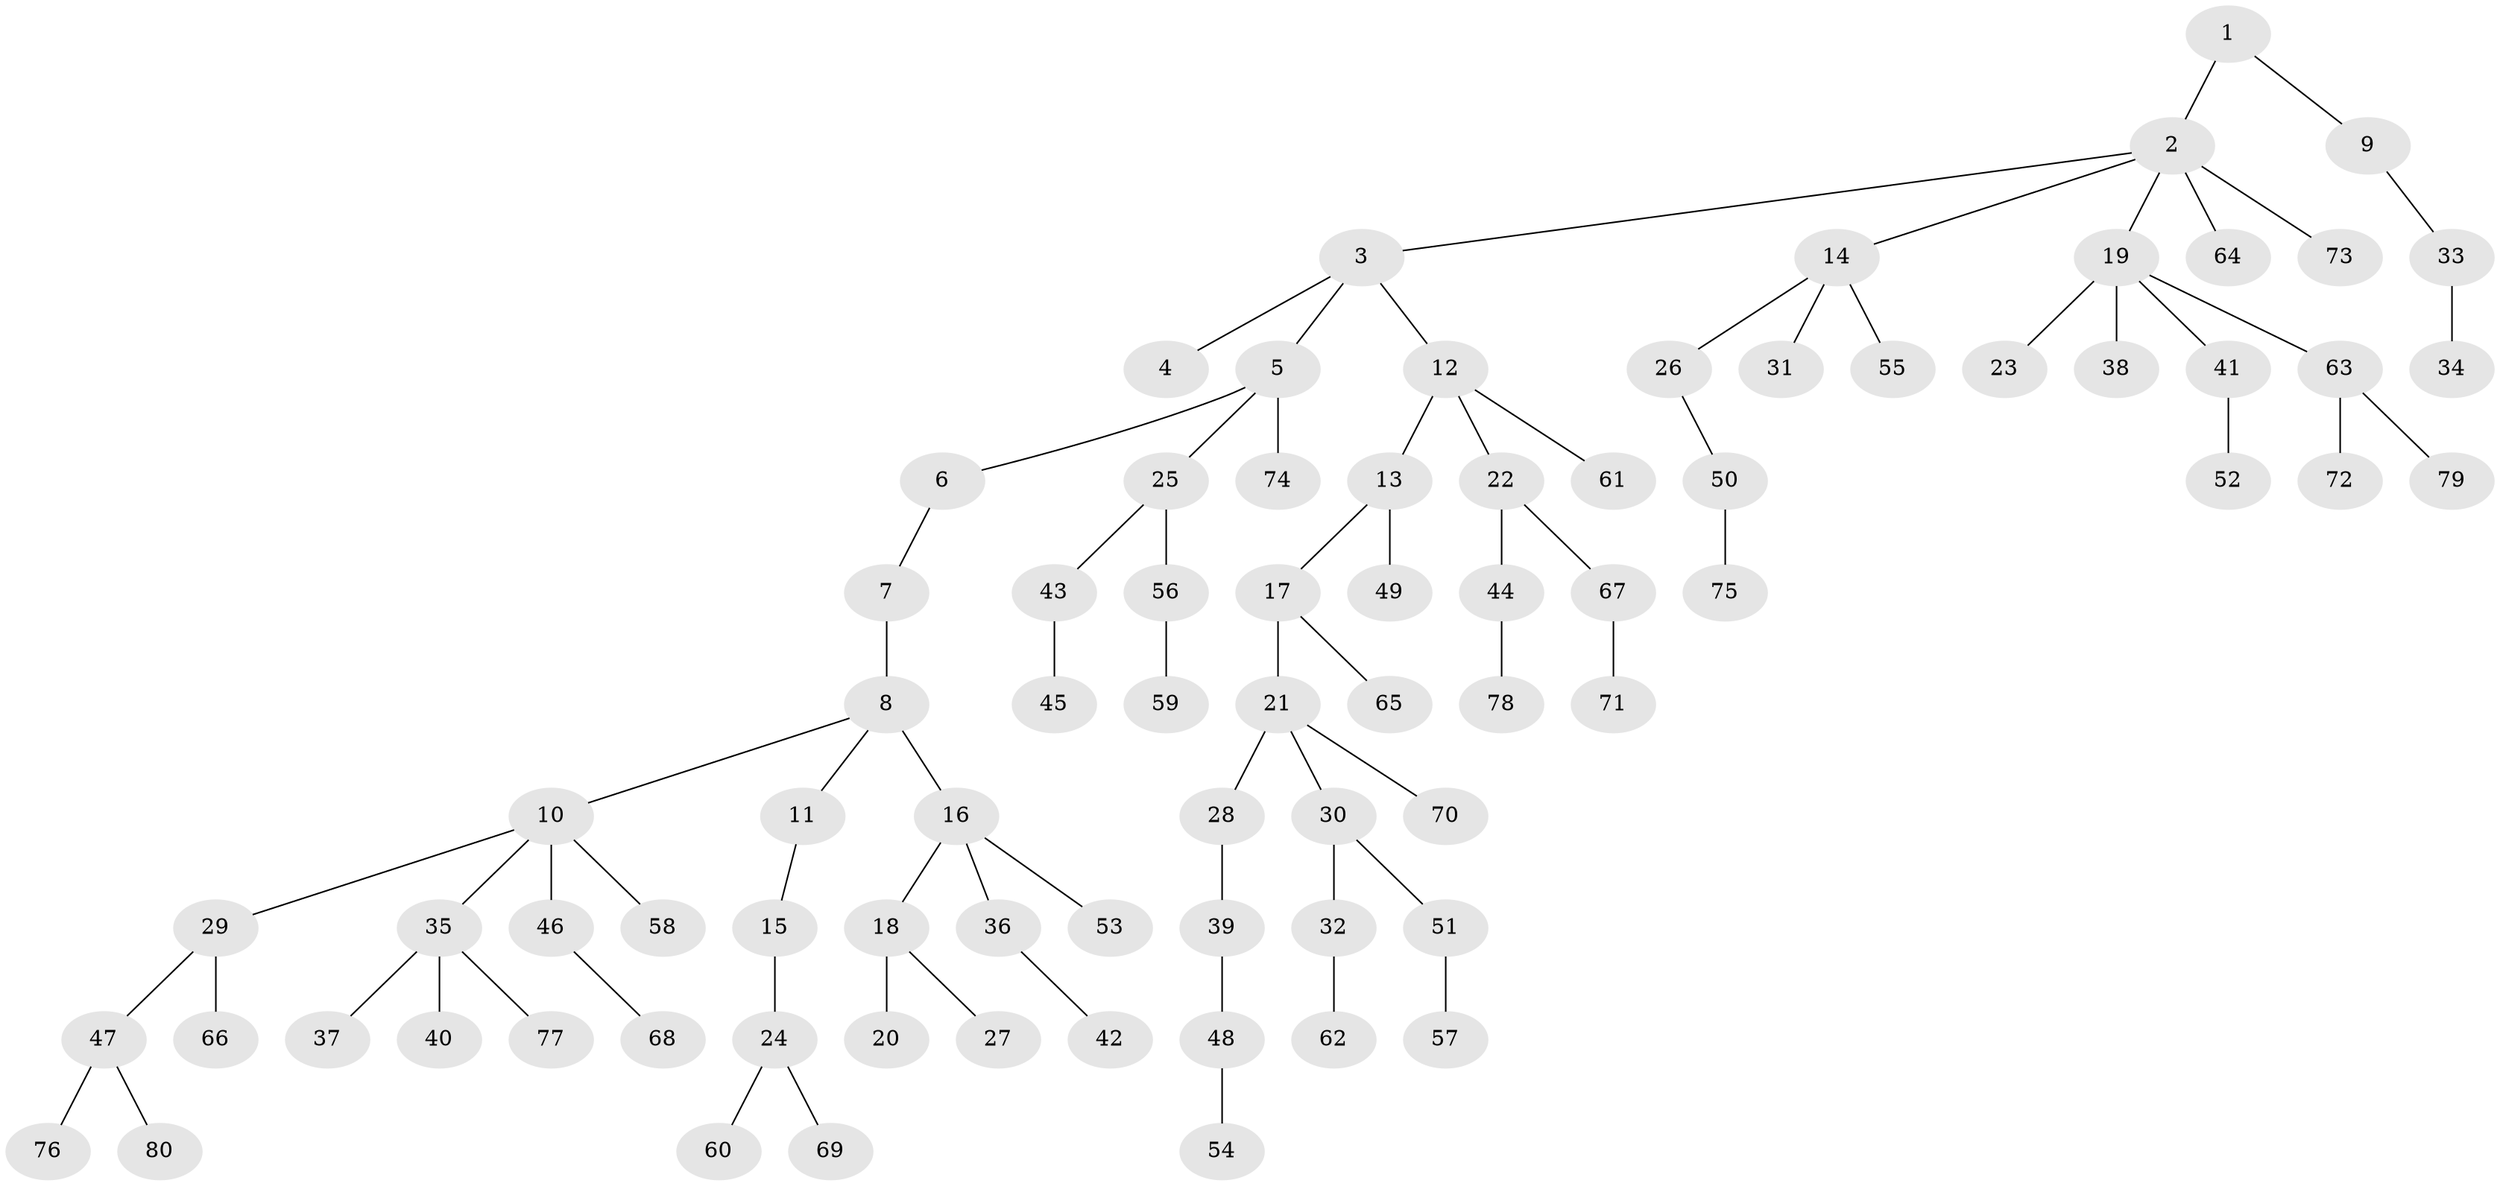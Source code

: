 // coarse degree distribution, {2: 0.24, 8: 0.02, 1: 0.5, 3: 0.14, 4: 0.1}
// Generated by graph-tools (version 1.1) at 2025/52/02/27/25 19:52:09]
// undirected, 80 vertices, 79 edges
graph export_dot {
graph [start="1"]
  node [color=gray90,style=filled];
  1;
  2;
  3;
  4;
  5;
  6;
  7;
  8;
  9;
  10;
  11;
  12;
  13;
  14;
  15;
  16;
  17;
  18;
  19;
  20;
  21;
  22;
  23;
  24;
  25;
  26;
  27;
  28;
  29;
  30;
  31;
  32;
  33;
  34;
  35;
  36;
  37;
  38;
  39;
  40;
  41;
  42;
  43;
  44;
  45;
  46;
  47;
  48;
  49;
  50;
  51;
  52;
  53;
  54;
  55;
  56;
  57;
  58;
  59;
  60;
  61;
  62;
  63;
  64;
  65;
  66;
  67;
  68;
  69;
  70;
  71;
  72;
  73;
  74;
  75;
  76;
  77;
  78;
  79;
  80;
  1 -- 2;
  1 -- 9;
  2 -- 3;
  2 -- 14;
  2 -- 19;
  2 -- 64;
  2 -- 73;
  3 -- 4;
  3 -- 5;
  3 -- 12;
  5 -- 6;
  5 -- 25;
  5 -- 74;
  6 -- 7;
  7 -- 8;
  8 -- 10;
  8 -- 11;
  8 -- 16;
  9 -- 33;
  10 -- 29;
  10 -- 35;
  10 -- 46;
  10 -- 58;
  11 -- 15;
  12 -- 13;
  12 -- 22;
  12 -- 61;
  13 -- 17;
  13 -- 49;
  14 -- 26;
  14 -- 31;
  14 -- 55;
  15 -- 24;
  16 -- 18;
  16 -- 36;
  16 -- 53;
  17 -- 21;
  17 -- 65;
  18 -- 20;
  18 -- 27;
  19 -- 23;
  19 -- 38;
  19 -- 41;
  19 -- 63;
  21 -- 28;
  21 -- 30;
  21 -- 70;
  22 -- 44;
  22 -- 67;
  24 -- 60;
  24 -- 69;
  25 -- 43;
  25 -- 56;
  26 -- 50;
  28 -- 39;
  29 -- 47;
  29 -- 66;
  30 -- 32;
  30 -- 51;
  32 -- 62;
  33 -- 34;
  35 -- 37;
  35 -- 40;
  35 -- 77;
  36 -- 42;
  39 -- 48;
  41 -- 52;
  43 -- 45;
  44 -- 78;
  46 -- 68;
  47 -- 76;
  47 -- 80;
  48 -- 54;
  50 -- 75;
  51 -- 57;
  56 -- 59;
  63 -- 72;
  63 -- 79;
  67 -- 71;
}
